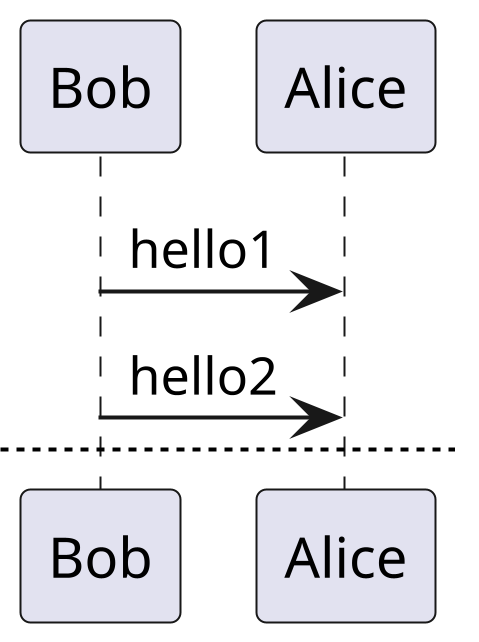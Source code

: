 {
  "sha1": "t50yfivnaf0uzsuh8x1x575etadue63",
  "insertion": {
    "when": "2024-06-04T17:28:45.788Z",
    "user": "plantuml@gmail.com"
  }
}
@startuml
rotate
skinparam dpi 384
Bob -> Alice : hello1
Bob -> Alice : hello2
newpage
Bob -> Alice : hello3
Bob -> Alice : hello4
newpage
Bob -> Alice : hello5
Bob -> Alice : hello6

@enduml
